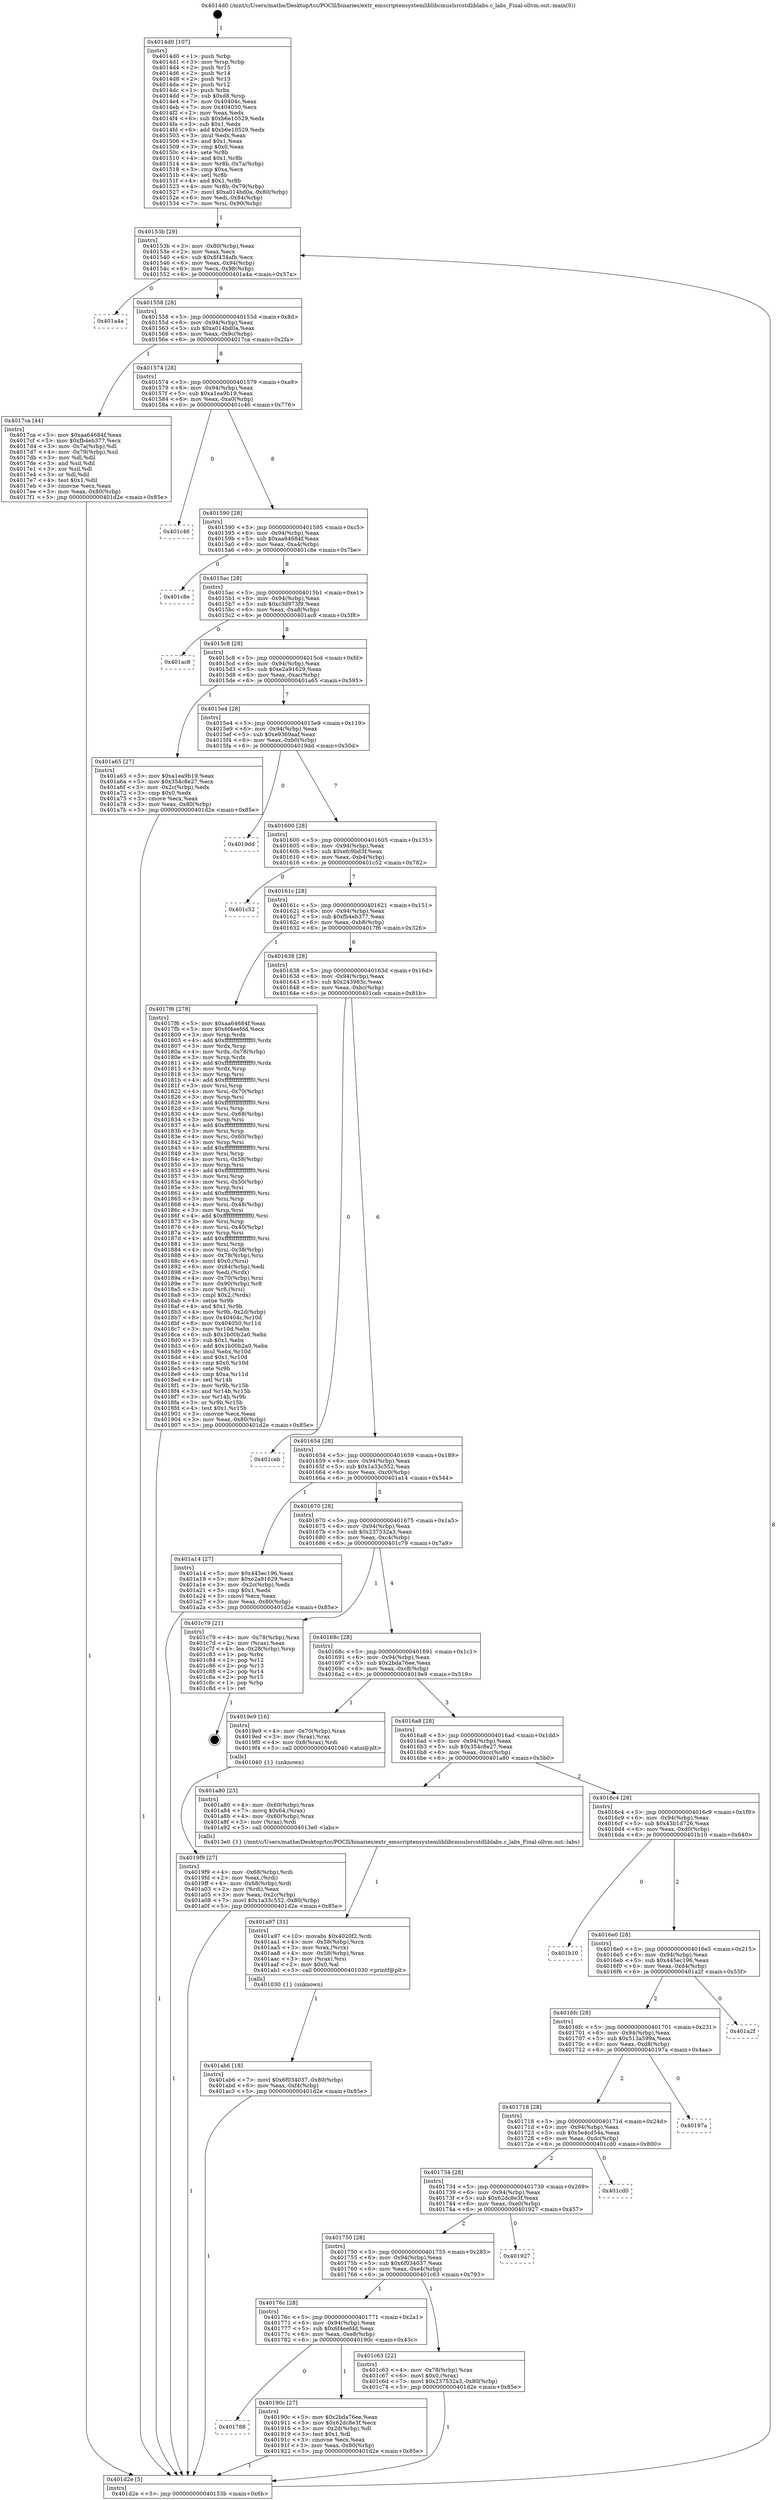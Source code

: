 digraph "0x4014d0" {
  label = "0x4014d0 (/mnt/c/Users/mathe/Desktop/tcc/POCII/binaries/extr_emscriptensystemliblibcmuslsrcstdliblabs.c_labs_Final-ollvm.out::main(0))"
  labelloc = "t"
  node[shape=record]

  Entry [label="",width=0.3,height=0.3,shape=circle,fillcolor=black,style=filled]
  "0x40153b" [label="{
     0x40153b [29]\l
     | [instrs]\l
     &nbsp;&nbsp;0x40153b \<+3\>: mov -0x80(%rbp),%eax\l
     &nbsp;&nbsp;0x40153e \<+2\>: mov %eax,%ecx\l
     &nbsp;&nbsp;0x401540 \<+6\>: sub $0x8f434afb,%ecx\l
     &nbsp;&nbsp;0x401546 \<+6\>: mov %eax,-0x94(%rbp)\l
     &nbsp;&nbsp;0x40154c \<+6\>: mov %ecx,-0x98(%rbp)\l
     &nbsp;&nbsp;0x401552 \<+6\>: je 0000000000401a4a \<main+0x57a\>\l
  }"]
  "0x401a4a" [label="{
     0x401a4a\l
  }", style=dashed]
  "0x401558" [label="{
     0x401558 [28]\l
     | [instrs]\l
     &nbsp;&nbsp;0x401558 \<+5\>: jmp 000000000040155d \<main+0x8d\>\l
     &nbsp;&nbsp;0x40155d \<+6\>: mov -0x94(%rbp),%eax\l
     &nbsp;&nbsp;0x401563 \<+5\>: sub $0xa014bd0a,%eax\l
     &nbsp;&nbsp;0x401568 \<+6\>: mov %eax,-0x9c(%rbp)\l
     &nbsp;&nbsp;0x40156e \<+6\>: je 00000000004017ca \<main+0x2fa\>\l
  }"]
  Exit [label="",width=0.3,height=0.3,shape=circle,fillcolor=black,style=filled,peripheries=2]
  "0x4017ca" [label="{
     0x4017ca [44]\l
     | [instrs]\l
     &nbsp;&nbsp;0x4017ca \<+5\>: mov $0xaa64684f,%eax\l
     &nbsp;&nbsp;0x4017cf \<+5\>: mov $0xfb4eb377,%ecx\l
     &nbsp;&nbsp;0x4017d4 \<+3\>: mov -0x7a(%rbp),%dl\l
     &nbsp;&nbsp;0x4017d7 \<+4\>: mov -0x79(%rbp),%sil\l
     &nbsp;&nbsp;0x4017db \<+3\>: mov %dl,%dil\l
     &nbsp;&nbsp;0x4017de \<+3\>: and %sil,%dil\l
     &nbsp;&nbsp;0x4017e1 \<+3\>: xor %sil,%dl\l
     &nbsp;&nbsp;0x4017e4 \<+3\>: or %dl,%dil\l
     &nbsp;&nbsp;0x4017e7 \<+4\>: test $0x1,%dil\l
     &nbsp;&nbsp;0x4017eb \<+3\>: cmovne %ecx,%eax\l
     &nbsp;&nbsp;0x4017ee \<+3\>: mov %eax,-0x80(%rbp)\l
     &nbsp;&nbsp;0x4017f1 \<+5\>: jmp 0000000000401d2e \<main+0x85e\>\l
  }"]
  "0x401574" [label="{
     0x401574 [28]\l
     | [instrs]\l
     &nbsp;&nbsp;0x401574 \<+5\>: jmp 0000000000401579 \<main+0xa9\>\l
     &nbsp;&nbsp;0x401579 \<+6\>: mov -0x94(%rbp),%eax\l
     &nbsp;&nbsp;0x40157f \<+5\>: sub $0xa1ea9b19,%eax\l
     &nbsp;&nbsp;0x401584 \<+6\>: mov %eax,-0xa0(%rbp)\l
     &nbsp;&nbsp;0x40158a \<+6\>: je 0000000000401c46 \<main+0x776\>\l
  }"]
  "0x401d2e" [label="{
     0x401d2e [5]\l
     | [instrs]\l
     &nbsp;&nbsp;0x401d2e \<+5\>: jmp 000000000040153b \<main+0x6b\>\l
  }"]
  "0x4014d0" [label="{
     0x4014d0 [107]\l
     | [instrs]\l
     &nbsp;&nbsp;0x4014d0 \<+1\>: push %rbp\l
     &nbsp;&nbsp;0x4014d1 \<+3\>: mov %rsp,%rbp\l
     &nbsp;&nbsp;0x4014d4 \<+2\>: push %r15\l
     &nbsp;&nbsp;0x4014d6 \<+2\>: push %r14\l
     &nbsp;&nbsp;0x4014d8 \<+2\>: push %r13\l
     &nbsp;&nbsp;0x4014da \<+2\>: push %r12\l
     &nbsp;&nbsp;0x4014dc \<+1\>: push %rbx\l
     &nbsp;&nbsp;0x4014dd \<+7\>: sub $0xd8,%rsp\l
     &nbsp;&nbsp;0x4014e4 \<+7\>: mov 0x40404c,%eax\l
     &nbsp;&nbsp;0x4014eb \<+7\>: mov 0x404050,%ecx\l
     &nbsp;&nbsp;0x4014f2 \<+2\>: mov %eax,%edx\l
     &nbsp;&nbsp;0x4014f4 \<+6\>: sub $0xb6e10529,%edx\l
     &nbsp;&nbsp;0x4014fa \<+3\>: sub $0x1,%edx\l
     &nbsp;&nbsp;0x4014fd \<+6\>: add $0xb6e10529,%edx\l
     &nbsp;&nbsp;0x401503 \<+3\>: imul %edx,%eax\l
     &nbsp;&nbsp;0x401506 \<+3\>: and $0x1,%eax\l
     &nbsp;&nbsp;0x401509 \<+3\>: cmp $0x0,%eax\l
     &nbsp;&nbsp;0x40150c \<+4\>: sete %r8b\l
     &nbsp;&nbsp;0x401510 \<+4\>: and $0x1,%r8b\l
     &nbsp;&nbsp;0x401514 \<+4\>: mov %r8b,-0x7a(%rbp)\l
     &nbsp;&nbsp;0x401518 \<+3\>: cmp $0xa,%ecx\l
     &nbsp;&nbsp;0x40151b \<+4\>: setl %r8b\l
     &nbsp;&nbsp;0x40151f \<+4\>: and $0x1,%r8b\l
     &nbsp;&nbsp;0x401523 \<+4\>: mov %r8b,-0x79(%rbp)\l
     &nbsp;&nbsp;0x401527 \<+7\>: movl $0xa014bd0a,-0x80(%rbp)\l
     &nbsp;&nbsp;0x40152e \<+6\>: mov %edi,-0x84(%rbp)\l
     &nbsp;&nbsp;0x401534 \<+7\>: mov %rsi,-0x90(%rbp)\l
  }"]
  "0x401ab6" [label="{
     0x401ab6 [18]\l
     | [instrs]\l
     &nbsp;&nbsp;0x401ab6 \<+7\>: movl $0x6f034037,-0x80(%rbp)\l
     &nbsp;&nbsp;0x401abd \<+6\>: mov %eax,-0xf4(%rbp)\l
     &nbsp;&nbsp;0x401ac3 \<+5\>: jmp 0000000000401d2e \<main+0x85e\>\l
  }"]
  "0x401c46" [label="{
     0x401c46\l
  }", style=dashed]
  "0x401590" [label="{
     0x401590 [28]\l
     | [instrs]\l
     &nbsp;&nbsp;0x401590 \<+5\>: jmp 0000000000401595 \<main+0xc5\>\l
     &nbsp;&nbsp;0x401595 \<+6\>: mov -0x94(%rbp),%eax\l
     &nbsp;&nbsp;0x40159b \<+5\>: sub $0xaa64684f,%eax\l
     &nbsp;&nbsp;0x4015a0 \<+6\>: mov %eax,-0xa4(%rbp)\l
     &nbsp;&nbsp;0x4015a6 \<+6\>: je 0000000000401c8e \<main+0x7be\>\l
  }"]
  "0x401a97" [label="{
     0x401a97 [31]\l
     | [instrs]\l
     &nbsp;&nbsp;0x401a97 \<+10\>: movabs $0x4020f2,%rdi\l
     &nbsp;&nbsp;0x401aa1 \<+4\>: mov -0x58(%rbp),%rcx\l
     &nbsp;&nbsp;0x401aa5 \<+3\>: mov %rax,(%rcx)\l
     &nbsp;&nbsp;0x401aa8 \<+4\>: mov -0x58(%rbp),%rax\l
     &nbsp;&nbsp;0x401aac \<+3\>: mov (%rax),%rsi\l
     &nbsp;&nbsp;0x401aaf \<+2\>: mov $0x0,%al\l
     &nbsp;&nbsp;0x401ab1 \<+5\>: call 0000000000401030 \<printf@plt\>\l
     | [calls]\l
     &nbsp;&nbsp;0x401030 \{1\} (unknown)\l
  }"]
  "0x401c8e" [label="{
     0x401c8e\l
  }", style=dashed]
  "0x4015ac" [label="{
     0x4015ac [28]\l
     | [instrs]\l
     &nbsp;&nbsp;0x4015ac \<+5\>: jmp 00000000004015b1 \<main+0xe1\>\l
     &nbsp;&nbsp;0x4015b1 \<+6\>: mov -0x94(%rbp),%eax\l
     &nbsp;&nbsp;0x4015b7 \<+5\>: sub $0xc3d973f9,%eax\l
     &nbsp;&nbsp;0x4015bc \<+6\>: mov %eax,-0xa8(%rbp)\l
     &nbsp;&nbsp;0x4015c2 \<+6\>: je 0000000000401ac8 \<main+0x5f8\>\l
  }"]
  "0x4019f9" [label="{
     0x4019f9 [27]\l
     | [instrs]\l
     &nbsp;&nbsp;0x4019f9 \<+4\>: mov -0x68(%rbp),%rdi\l
     &nbsp;&nbsp;0x4019fd \<+2\>: mov %eax,(%rdi)\l
     &nbsp;&nbsp;0x4019ff \<+4\>: mov -0x68(%rbp),%rdi\l
     &nbsp;&nbsp;0x401a03 \<+2\>: mov (%rdi),%eax\l
     &nbsp;&nbsp;0x401a05 \<+3\>: mov %eax,-0x2c(%rbp)\l
     &nbsp;&nbsp;0x401a08 \<+7\>: movl $0x1a33c552,-0x80(%rbp)\l
     &nbsp;&nbsp;0x401a0f \<+5\>: jmp 0000000000401d2e \<main+0x85e\>\l
  }"]
  "0x401ac8" [label="{
     0x401ac8\l
  }", style=dashed]
  "0x4015c8" [label="{
     0x4015c8 [28]\l
     | [instrs]\l
     &nbsp;&nbsp;0x4015c8 \<+5\>: jmp 00000000004015cd \<main+0xfd\>\l
     &nbsp;&nbsp;0x4015cd \<+6\>: mov -0x94(%rbp),%eax\l
     &nbsp;&nbsp;0x4015d3 \<+5\>: sub $0xe2a91629,%eax\l
     &nbsp;&nbsp;0x4015d8 \<+6\>: mov %eax,-0xac(%rbp)\l
     &nbsp;&nbsp;0x4015de \<+6\>: je 0000000000401a65 \<main+0x595\>\l
  }"]
  "0x401788" [label="{
     0x401788\l
  }", style=dashed]
  "0x401a65" [label="{
     0x401a65 [27]\l
     | [instrs]\l
     &nbsp;&nbsp;0x401a65 \<+5\>: mov $0xa1ea9b19,%eax\l
     &nbsp;&nbsp;0x401a6a \<+5\>: mov $0x354c8e27,%ecx\l
     &nbsp;&nbsp;0x401a6f \<+3\>: mov -0x2c(%rbp),%edx\l
     &nbsp;&nbsp;0x401a72 \<+3\>: cmp $0x0,%edx\l
     &nbsp;&nbsp;0x401a75 \<+3\>: cmove %ecx,%eax\l
     &nbsp;&nbsp;0x401a78 \<+3\>: mov %eax,-0x80(%rbp)\l
     &nbsp;&nbsp;0x401a7b \<+5\>: jmp 0000000000401d2e \<main+0x85e\>\l
  }"]
  "0x4015e4" [label="{
     0x4015e4 [28]\l
     | [instrs]\l
     &nbsp;&nbsp;0x4015e4 \<+5\>: jmp 00000000004015e9 \<main+0x119\>\l
     &nbsp;&nbsp;0x4015e9 \<+6\>: mov -0x94(%rbp),%eax\l
     &nbsp;&nbsp;0x4015ef \<+5\>: sub $0xe9369aaf,%eax\l
     &nbsp;&nbsp;0x4015f4 \<+6\>: mov %eax,-0xb0(%rbp)\l
     &nbsp;&nbsp;0x4015fa \<+6\>: je 00000000004019dd \<main+0x50d\>\l
  }"]
  "0x40190c" [label="{
     0x40190c [27]\l
     | [instrs]\l
     &nbsp;&nbsp;0x40190c \<+5\>: mov $0x2bda76ee,%eax\l
     &nbsp;&nbsp;0x401911 \<+5\>: mov $0x62dc8e3f,%ecx\l
     &nbsp;&nbsp;0x401916 \<+3\>: mov -0x2d(%rbp),%dl\l
     &nbsp;&nbsp;0x401919 \<+3\>: test $0x1,%dl\l
     &nbsp;&nbsp;0x40191c \<+3\>: cmovne %ecx,%eax\l
     &nbsp;&nbsp;0x40191f \<+3\>: mov %eax,-0x80(%rbp)\l
     &nbsp;&nbsp;0x401922 \<+5\>: jmp 0000000000401d2e \<main+0x85e\>\l
  }"]
  "0x4019dd" [label="{
     0x4019dd\l
  }", style=dashed]
  "0x401600" [label="{
     0x401600 [28]\l
     | [instrs]\l
     &nbsp;&nbsp;0x401600 \<+5\>: jmp 0000000000401605 \<main+0x135\>\l
     &nbsp;&nbsp;0x401605 \<+6\>: mov -0x94(%rbp),%eax\l
     &nbsp;&nbsp;0x40160b \<+5\>: sub $0xefc9bd3f,%eax\l
     &nbsp;&nbsp;0x401610 \<+6\>: mov %eax,-0xb4(%rbp)\l
     &nbsp;&nbsp;0x401616 \<+6\>: je 0000000000401c52 \<main+0x782\>\l
  }"]
  "0x40176c" [label="{
     0x40176c [28]\l
     | [instrs]\l
     &nbsp;&nbsp;0x40176c \<+5\>: jmp 0000000000401771 \<main+0x2a1\>\l
     &nbsp;&nbsp;0x401771 \<+6\>: mov -0x94(%rbp),%eax\l
     &nbsp;&nbsp;0x401777 \<+5\>: sub $0x6f4eefdd,%eax\l
     &nbsp;&nbsp;0x40177c \<+6\>: mov %eax,-0xe8(%rbp)\l
     &nbsp;&nbsp;0x401782 \<+6\>: je 000000000040190c \<main+0x43c\>\l
  }"]
  "0x401c52" [label="{
     0x401c52\l
  }", style=dashed]
  "0x40161c" [label="{
     0x40161c [28]\l
     | [instrs]\l
     &nbsp;&nbsp;0x40161c \<+5\>: jmp 0000000000401621 \<main+0x151\>\l
     &nbsp;&nbsp;0x401621 \<+6\>: mov -0x94(%rbp),%eax\l
     &nbsp;&nbsp;0x401627 \<+5\>: sub $0xfb4eb377,%eax\l
     &nbsp;&nbsp;0x40162c \<+6\>: mov %eax,-0xb8(%rbp)\l
     &nbsp;&nbsp;0x401632 \<+6\>: je 00000000004017f6 \<main+0x326\>\l
  }"]
  "0x401c63" [label="{
     0x401c63 [22]\l
     | [instrs]\l
     &nbsp;&nbsp;0x401c63 \<+4\>: mov -0x78(%rbp),%rax\l
     &nbsp;&nbsp;0x401c67 \<+6\>: movl $0x0,(%rax)\l
     &nbsp;&nbsp;0x401c6d \<+7\>: movl $0x237532a3,-0x80(%rbp)\l
     &nbsp;&nbsp;0x401c74 \<+5\>: jmp 0000000000401d2e \<main+0x85e\>\l
  }"]
  "0x4017f6" [label="{
     0x4017f6 [278]\l
     | [instrs]\l
     &nbsp;&nbsp;0x4017f6 \<+5\>: mov $0xaa64684f,%eax\l
     &nbsp;&nbsp;0x4017fb \<+5\>: mov $0x6f4eefdd,%ecx\l
     &nbsp;&nbsp;0x401800 \<+3\>: mov %rsp,%rdx\l
     &nbsp;&nbsp;0x401803 \<+4\>: add $0xfffffffffffffff0,%rdx\l
     &nbsp;&nbsp;0x401807 \<+3\>: mov %rdx,%rsp\l
     &nbsp;&nbsp;0x40180a \<+4\>: mov %rdx,-0x78(%rbp)\l
     &nbsp;&nbsp;0x40180e \<+3\>: mov %rsp,%rdx\l
     &nbsp;&nbsp;0x401811 \<+4\>: add $0xfffffffffffffff0,%rdx\l
     &nbsp;&nbsp;0x401815 \<+3\>: mov %rdx,%rsp\l
     &nbsp;&nbsp;0x401818 \<+3\>: mov %rsp,%rsi\l
     &nbsp;&nbsp;0x40181b \<+4\>: add $0xfffffffffffffff0,%rsi\l
     &nbsp;&nbsp;0x40181f \<+3\>: mov %rsi,%rsp\l
     &nbsp;&nbsp;0x401822 \<+4\>: mov %rsi,-0x70(%rbp)\l
     &nbsp;&nbsp;0x401826 \<+3\>: mov %rsp,%rsi\l
     &nbsp;&nbsp;0x401829 \<+4\>: add $0xfffffffffffffff0,%rsi\l
     &nbsp;&nbsp;0x40182d \<+3\>: mov %rsi,%rsp\l
     &nbsp;&nbsp;0x401830 \<+4\>: mov %rsi,-0x68(%rbp)\l
     &nbsp;&nbsp;0x401834 \<+3\>: mov %rsp,%rsi\l
     &nbsp;&nbsp;0x401837 \<+4\>: add $0xfffffffffffffff0,%rsi\l
     &nbsp;&nbsp;0x40183b \<+3\>: mov %rsi,%rsp\l
     &nbsp;&nbsp;0x40183e \<+4\>: mov %rsi,-0x60(%rbp)\l
     &nbsp;&nbsp;0x401842 \<+3\>: mov %rsp,%rsi\l
     &nbsp;&nbsp;0x401845 \<+4\>: add $0xfffffffffffffff0,%rsi\l
     &nbsp;&nbsp;0x401849 \<+3\>: mov %rsi,%rsp\l
     &nbsp;&nbsp;0x40184c \<+4\>: mov %rsi,-0x58(%rbp)\l
     &nbsp;&nbsp;0x401850 \<+3\>: mov %rsp,%rsi\l
     &nbsp;&nbsp;0x401853 \<+4\>: add $0xfffffffffffffff0,%rsi\l
     &nbsp;&nbsp;0x401857 \<+3\>: mov %rsi,%rsp\l
     &nbsp;&nbsp;0x40185a \<+4\>: mov %rsi,-0x50(%rbp)\l
     &nbsp;&nbsp;0x40185e \<+3\>: mov %rsp,%rsi\l
     &nbsp;&nbsp;0x401861 \<+4\>: add $0xfffffffffffffff0,%rsi\l
     &nbsp;&nbsp;0x401865 \<+3\>: mov %rsi,%rsp\l
     &nbsp;&nbsp;0x401868 \<+4\>: mov %rsi,-0x48(%rbp)\l
     &nbsp;&nbsp;0x40186c \<+3\>: mov %rsp,%rsi\l
     &nbsp;&nbsp;0x40186f \<+4\>: add $0xfffffffffffffff0,%rsi\l
     &nbsp;&nbsp;0x401873 \<+3\>: mov %rsi,%rsp\l
     &nbsp;&nbsp;0x401876 \<+4\>: mov %rsi,-0x40(%rbp)\l
     &nbsp;&nbsp;0x40187a \<+3\>: mov %rsp,%rsi\l
     &nbsp;&nbsp;0x40187d \<+4\>: add $0xfffffffffffffff0,%rsi\l
     &nbsp;&nbsp;0x401881 \<+3\>: mov %rsi,%rsp\l
     &nbsp;&nbsp;0x401884 \<+4\>: mov %rsi,-0x38(%rbp)\l
     &nbsp;&nbsp;0x401888 \<+4\>: mov -0x78(%rbp),%rsi\l
     &nbsp;&nbsp;0x40188c \<+6\>: movl $0x0,(%rsi)\l
     &nbsp;&nbsp;0x401892 \<+6\>: mov -0x84(%rbp),%edi\l
     &nbsp;&nbsp;0x401898 \<+2\>: mov %edi,(%rdx)\l
     &nbsp;&nbsp;0x40189a \<+4\>: mov -0x70(%rbp),%rsi\l
     &nbsp;&nbsp;0x40189e \<+7\>: mov -0x90(%rbp),%r8\l
     &nbsp;&nbsp;0x4018a5 \<+3\>: mov %r8,(%rsi)\l
     &nbsp;&nbsp;0x4018a8 \<+3\>: cmpl $0x2,(%rdx)\l
     &nbsp;&nbsp;0x4018ab \<+4\>: setne %r9b\l
     &nbsp;&nbsp;0x4018af \<+4\>: and $0x1,%r9b\l
     &nbsp;&nbsp;0x4018b3 \<+4\>: mov %r9b,-0x2d(%rbp)\l
     &nbsp;&nbsp;0x4018b7 \<+8\>: mov 0x40404c,%r10d\l
     &nbsp;&nbsp;0x4018bf \<+8\>: mov 0x404050,%r11d\l
     &nbsp;&nbsp;0x4018c7 \<+3\>: mov %r10d,%ebx\l
     &nbsp;&nbsp;0x4018ca \<+6\>: sub $0x1b00b2a0,%ebx\l
     &nbsp;&nbsp;0x4018d0 \<+3\>: sub $0x1,%ebx\l
     &nbsp;&nbsp;0x4018d3 \<+6\>: add $0x1b00b2a0,%ebx\l
     &nbsp;&nbsp;0x4018d9 \<+4\>: imul %ebx,%r10d\l
     &nbsp;&nbsp;0x4018dd \<+4\>: and $0x1,%r10d\l
     &nbsp;&nbsp;0x4018e1 \<+4\>: cmp $0x0,%r10d\l
     &nbsp;&nbsp;0x4018e5 \<+4\>: sete %r9b\l
     &nbsp;&nbsp;0x4018e9 \<+4\>: cmp $0xa,%r11d\l
     &nbsp;&nbsp;0x4018ed \<+4\>: setl %r14b\l
     &nbsp;&nbsp;0x4018f1 \<+3\>: mov %r9b,%r15b\l
     &nbsp;&nbsp;0x4018f4 \<+3\>: and %r14b,%r15b\l
     &nbsp;&nbsp;0x4018f7 \<+3\>: xor %r14b,%r9b\l
     &nbsp;&nbsp;0x4018fa \<+3\>: or %r9b,%r15b\l
     &nbsp;&nbsp;0x4018fd \<+4\>: test $0x1,%r15b\l
     &nbsp;&nbsp;0x401901 \<+3\>: cmovne %ecx,%eax\l
     &nbsp;&nbsp;0x401904 \<+3\>: mov %eax,-0x80(%rbp)\l
     &nbsp;&nbsp;0x401907 \<+5\>: jmp 0000000000401d2e \<main+0x85e\>\l
  }"]
  "0x401638" [label="{
     0x401638 [28]\l
     | [instrs]\l
     &nbsp;&nbsp;0x401638 \<+5\>: jmp 000000000040163d \<main+0x16d\>\l
     &nbsp;&nbsp;0x40163d \<+6\>: mov -0x94(%rbp),%eax\l
     &nbsp;&nbsp;0x401643 \<+5\>: sub $0x243983c,%eax\l
     &nbsp;&nbsp;0x401648 \<+6\>: mov %eax,-0xbc(%rbp)\l
     &nbsp;&nbsp;0x40164e \<+6\>: je 0000000000401ceb \<main+0x81b\>\l
  }"]
  "0x401750" [label="{
     0x401750 [28]\l
     | [instrs]\l
     &nbsp;&nbsp;0x401750 \<+5\>: jmp 0000000000401755 \<main+0x285\>\l
     &nbsp;&nbsp;0x401755 \<+6\>: mov -0x94(%rbp),%eax\l
     &nbsp;&nbsp;0x40175b \<+5\>: sub $0x6f034037,%eax\l
     &nbsp;&nbsp;0x401760 \<+6\>: mov %eax,-0xe4(%rbp)\l
     &nbsp;&nbsp;0x401766 \<+6\>: je 0000000000401c63 \<main+0x793\>\l
  }"]
  "0x401927" [label="{
     0x401927\l
  }", style=dashed]
  "0x401ceb" [label="{
     0x401ceb\l
  }", style=dashed]
  "0x401654" [label="{
     0x401654 [28]\l
     | [instrs]\l
     &nbsp;&nbsp;0x401654 \<+5\>: jmp 0000000000401659 \<main+0x189\>\l
     &nbsp;&nbsp;0x401659 \<+6\>: mov -0x94(%rbp),%eax\l
     &nbsp;&nbsp;0x40165f \<+5\>: sub $0x1a33c552,%eax\l
     &nbsp;&nbsp;0x401664 \<+6\>: mov %eax,-0xc0(%rbp)\l
     &nbsp;&nbsp;0x40166a \<+6\>: je 0000000000401a14 \<main+0x544\>\l
  }"]
  "0x401734" [label="{
     0x401734 [28]\l
     | [instrs]\l
     &nbsp;&nbsp;0x401734 \<+5\>: jmp 0000000000401739 \<main+0x269\>\l
     &nbsp;&nbsp;0x401739 \<+6\>: mov -0x94(%rbp),%eax\l
     &nbsp;&nbsp;0x40173f \<+5\>: sub $0x62dc8e3f,%eax\l
     &nbsp;&nbsp;0x401744 \<+6\>: mov %eax,-0xe0(%rbp)\l
     &nbsp;&nbsp;0x40174a \<+6\>: je 0000000000401927 \<main+0x457\>\l
  }"]
  "0x401a14" [label="{
     0x401a14 [27]\l
     | [instrs]\l
     &nbsp;&nbsp;0x401a14 \<+5\>: mov $0x445ec196,%eax\l
     &nbsp;&nbsp;0x401a19 \<+5\>: mov $0xe2a91629,%ecx\l
     &nbsp;&nbsp;0x401a1e \<+3\>: mov -0x2c(%rbp),%edx\l
     &nbsp;&nbsp;0x401a21 \<+3\>: cmp $0x1,%edx\l
     &nbsp;&nbsp;0x401a24 \<+3\>: cmovl %ecx,%eax\l
     &nbsp;&nbsp;0x401a27 \<+3\>: mov %eax,-0x80(%rbp)\l
     &nbsp;&nbsp;0x401a2a \<+5\>: jmp 0000000000401d2e \<main+0x85e\>\l
  }"]
  "0x401670" [label="{
     0x401670 [28]\l
     | [instrs]\l
     &nbsp;&nbsp;0x401670 \<+5\>: jmp 0000000000401675 \<main+0x1a5\>\l
     &nbsp;&nbsp;0x401675 \<+6\>: mov -0x94(%rbp),%eax\l
     &nbsp;&nbsp;0x40167b \<+5\>: sub $0x237532a3,%eax\l
     &nbsp;&nbsp;0x401680 \<+6\>: mov %eax,-0xc4(%rbp)\l
     &nbsp;&nbsp;0x401686 \<+6\>: je 0000000000401c79 \<main+0x7a9\>\l
  }"]
  "0x401cd0" [label="{
     0x401cd0\l
  }", style=dashed]
  "0x401c79" [label="{
     0x401c79 [21]\l
     | [instrs]\l
     &nbsp;&nbsp;0x401c79 \<+4\>: mov -0x78(%rbp),%rax\l
     &nbsp;&nbsp;0x401c7d \<+2\>: mov (%rax),%eax\l
     &nbsp;&nbsp;0x401c7f \<+4\>: lea -0x28(%rbp),%rsp\l
     &nbsp;&nbsp;0x401c83 \<+1\>: pop %rbx\l
     &nbsp;&nbsp;0x401c84 \<+2\>: pop %r12\l
     &nbsp;&nbsp;0x401c86 \<+2\>: pop %r13\l
     &nbsp;&nbsp;0x401c88 \<+2\>: pop %r14\l
     &nbsp;&nbsp;0x401c8a \<+2\>: pop %r15\l
     &nbsp;&nbsp;0x401c8c \<+1\>: pop %rbp\l
     &nbsp;&nbsp;0x401c8d \<+1\>: ret\l
  }"]
  "0x40168c" [label="{
     0x40168c [28]\l
     | [instrs]\l
     &nbsp;&nbsp;0x40168c \<+5\>: jmp 0000000000401691 \<main+0x1c1\>\l
     &nbsp;&nbsp;0x401691 \<+6\>: mov -0x94(%rbp),%eax\l
     &nbsp;&nbsp;0x401697 \<+5\>: sub $0x2bda76ee,%eax\l
     &nbsp;&nbsp;0x40169c \<+6\>: mov %eax,-0xc8(%rbp)\l
     &nbsp;&nbsp;0x4016a2 \<+6\>: je 00000000004019e9 \<main+0x519\>\l
  }"]
  "0x401718" [label="{
     0x401718 [28]\l
     | [instrs]\l
     &nbsp;&nbsp;0x401718 \<+5\>: jmp 000000000040171d \<main+0x24d\>\l
     &nbsp;&nbsp;0x40171d \<+6\>: mov -0x94(%rbp),%eax\l
     &nbsp;&nbsp;0x401723 \<+5\>: sub $0x5e4cd54a,%eax\l
     &nbsp;&nbsp;0x401728 \<+6\>: mov %eax,-0xdc(%rbp)\l
     &nbsp;&nbsp;0x40172e \<+6\>: je 0000000000401cd0 \<main+0x800\>\l
  }"]
  "0x4019e9" [label="{
     0x4019e9 [16]\l
     | [instrs]\l
     &nbsp;&nbsp;0x4019e9 \<+4\>: mov -0x70(%rbp),%rax\l
     &nbsp;&nbsp;0x4019ed \<+3\>: mov (%rax),%rax\l
     &nbsp;&nbsp;0x4019f0 \<+4\>: mov 0x8(%rax),%rdi\l
     &nbsp;&nbsp;0x4019f4 \<+5\>: call 0000000000401040 \<atoi@plt\>\l
     | [calls]\l
     &nbsp;&nbsp;0x401040 \{1\} (unknown)\l
  }"]
  "0x4016a8" [label="{
     0x4016a8 [28]\l
     | [instrs]\l
     &nbsp;&nbsp;0x4016a8 \<+5\>: jmp 00000000004016ad \<main+0x1dd\>\l
     &nbsp;&nbsp;0x4016ad \<+6\>: mov -0x94(%rbp),%eax\l
     &nbsp;&nbsp;0x4016b3 \<+5\>: sub $0x354c8e27,%eax\l
     &nbsp;&nbsp;0x4016b8 \<+6\>: mov %eax,-0xcc(%rbp)\l
     &nbsp;&nbsp;0x4016be \<+6\>: je 0000000000401a80 \<main+0x5b0\>\l
  }"]
  "0x40197a" [label="{
     0x40197a\l
  }", style=dashed]
  "0x401a80" [label="{
     0x401a80 [23]\l
     | [instrs]\l
     &nbsp;&nbsp;0x401a80 \<+4\>: mov -0x60(%rbp),%rax\l
     &nbsp;&nbsp;0x401a84 \<+7\>: movq $0x64,(%rax)\l
     &nbsp;&nbsp;0x401a8b \<+4\>: mov -0x60(%rbp),%rax\l
     &nbsp;&nbsp;0x401a8f \<+3\>: mov (%rax),%rdi\l
     &nbsp;&nbsp;0x401a92 \<+5\>: call 00000000004013e0 \<labs\>\l
     | [calls]\l
     &nbsp;&nbsp;0x4013e0 \{1\} (/mnt/c/Users/mathe/Desktop/tcc/POCII/binaries/extr_emscriptensystemliblibcmuslsrcstdliblabs.c_labs_Final-ollvm.out::labs)\l
  }"]
  "0x4016c4" [label="{
     0x4016c4 [28]\l
     | [instrs]\l
     &nbsp;&nbsp;0x4016c4 \<+5\>: jmp 00000000004016c9 \<main+0x1f9\>\l
     &nbsp;&nbsp;0x4016c9 \<+6\>: mov -0x94(%rbp),%eax\l
     &nbsp;&nbsp;0x4016cf \<+5\>: sub $0x43b1d726,%eax\l
     &nbsp;&nbsp;0x4016d4 \<+6\>: mov %eax,-0xd0(%rbp)\l
     &nbsp;&nbsp;0x4016da \<+6\>: je 0000000000401b10 \<main+0x640\>\l
  }"]
  "0x4016fc" [label="{
     0x4016fc [28]\l
     | [instrs]\l
     &nbsp;&nbsp;0x4016fc \<+5\>: jmp 0000000000401701 \<main+0x231\>\l
     &nbsp;&nbsp;0x401701 \<+6\>: mov -0x94(%rbp),%eax\l
     &nbsp;&nbsp;0x401707 \<+5\>: sub $0x513a599a,%eax\l
     &nbsp;&nbsp;0x40170c \<+6\>: mov %eax,-0xd8(%rbp)\l
     &nbsp;&nbsp;0x401712 \<+6\>: je 000000000040197a \<main+0x4aa\>\l
  }"]
  "0x401b10" [label="{
     0x401b10\l
  }", style=dashed]
  "0x4016e0" [label="{
     0x4016e0 [28]\l
     | [instrs]\l
     &nbsp;&nbsp;0x4016e0 \<+5\>: jmp 00000000004016e5 \<main+0x215\>\l
     &nbsp;&nbsp;0x4016e5 \<+6\>: mov -0x94(%rbp),%eax\l
     &nbsp;&nbsp;0x4016eb \<+5\>: sub $0x445ec196,%eax\l
     &nbsp;&nbsp;0x4016f0 \<+6\>: mov %eax,-0xd4(%rbp)\l
     &nbsp;&nbsp;0x4016f6 \<+6\>: je 0000000000401a2f \<main+0x55f\>\l
  }"]
  "0x401a2f" [label="{
     0x401a2f\l
  }", style=dashed]
  Entry -> "0x4014d0" [label=" 1"]
  "0x40153b" -> "0x401a4a" [label=" 0"]
  "0x40153b" -> "0x401558" [label=" 9"]
  "0x401c79" -> Exit [label=" 1"]
  "0x401558" -> "0x4017ca" [label=" 1"]
  "0x401558" -> "0x401574" [label=" 8"]
  "0x4017ca" -> "0x401d2e" [label=" 1"]
  "0x4014d0" -> "0x40153b" [label=" 1"]
  "0x401d2e" -> "0x40153b" [label=" 8"]
  "0x401c63" -> "0x401d2e" [label=" 1"]
  "0x401574" -> "0x401c46" [label=" 0"]
  "0x401574" -> "0x401590" [label=" 8"]
  "0x401ab6" -> "0x401d2e" [label=" 1"]
  "0x401590" -> "0x401c8e" [label=" 0"]
  "0x401590" -> "0x4015ac" [label=" 8"]
  "0x401a97" -> "0x401ab6" [label=" 1"]
  "0x4015ac" -> "0x401ac8" [label=" 0"]
  "0x4015ac" -> "0x4015c8" [label=" 8"]
  "0x401a80" -> "0x401a97" [label=" 1"]
  "0x4015c8" -> "0x401a65" [label=" 1"]
  "0x4015c8" -> "0x4015e4" [label=" 7"]
  "0x401a65" -> "0x401d2e" [label=" 1"]
  "0x4015e4" -> "0x4019dd" [label=" 0"]
  "0x4015e4" -> "0x401600" [label=" 7"]
  "0x401a14" -> "0x401d2e" [label=" 1"]
  "0x401600" -> "0x401c52" [label=" 0"]
  "0x401600" -> "0x40161c" [label=" 7"]
  "0x4019e9" -> "0x4019f9" [label=" 1"]
  "0x40161c" -> "0x4017f6" [label=" 1"]
  "0x40161c" -> "0x401638" [label=" 6"]
  "0x40190c" -> "0x401d2e" [label=" 1"]
  "0x4017f6" -> "0x401d2e" [label=" 1"]
  "0x40176c" -> "0x40190c" [label=" 1"]
  "0x401638" -> "0x401ceb" [label=" 0"]
  "0x401638" -> "0x401654" [label=" 6"]
  "0x4019f9" -> "0x401d2e" [label=" 1"]
  "0x401654" -> "0x401a14" [label=" 1"]
  "0x401654" -> "0x401670" [label=" 5"]
  "0x401750" -> "0x401c63" [label=" 1"]
  "0x401670" -> "0x401c79" [label=" 1"]
  "0x401670" -> "0x40168c" [label=" 4"]
  "0x40176c" -> "0x401788" [label=" 0"]
  "0x40168c" -> "0x4019e9" [label=" 1"]
  "0x40168c" -> "0x4016a8" [label=" 3"]
  "0x401734" -> "0x401927" [label=" 0"]
  "0x4016a8" -> "0x401a80" [label=" 1"]
  "0x4016a8" -> "0x4016c4" [label=" 2"]
  "0x401750" -> "0x40176c" [label=" 1"]
  "0x4016c4" -> "0x401b10" [label=" 0"]
  "0x4016c4" -> "0x4016e0" [label=" 2"]
  "0x401718" -> "0x401cd0" [label=" 0"]
  "0x4016e0" -> "0x401a2f" [label=" 0"]
  "0x4016e0" -> "0x4016fc" [label=" 2"]
  "0x401718" -> "0x401734" [label=" 2"]
  "0x4016fc" -> "0x40197a" [label=" 0"]
  "0x4016fc" -> "0x401718" [label=" 2"]
  "0x401734" -> "0x401750" [label=" 2"]
}
